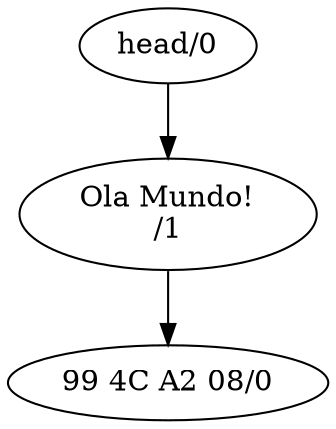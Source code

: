     digraph graphname {
        //rankdir=LR;  // Rank Direction Left to Right

        nodesep=1.0 // increases the separation between nodes
        edge [];
        //splines = true;

        n_000[label="head/0"];
n_001[label="Ola Mundo!
/1"];
n_002[label="99 4C A2 08/0"];
        n_000 -> n_001
n_001 -> n_002
    }
    
